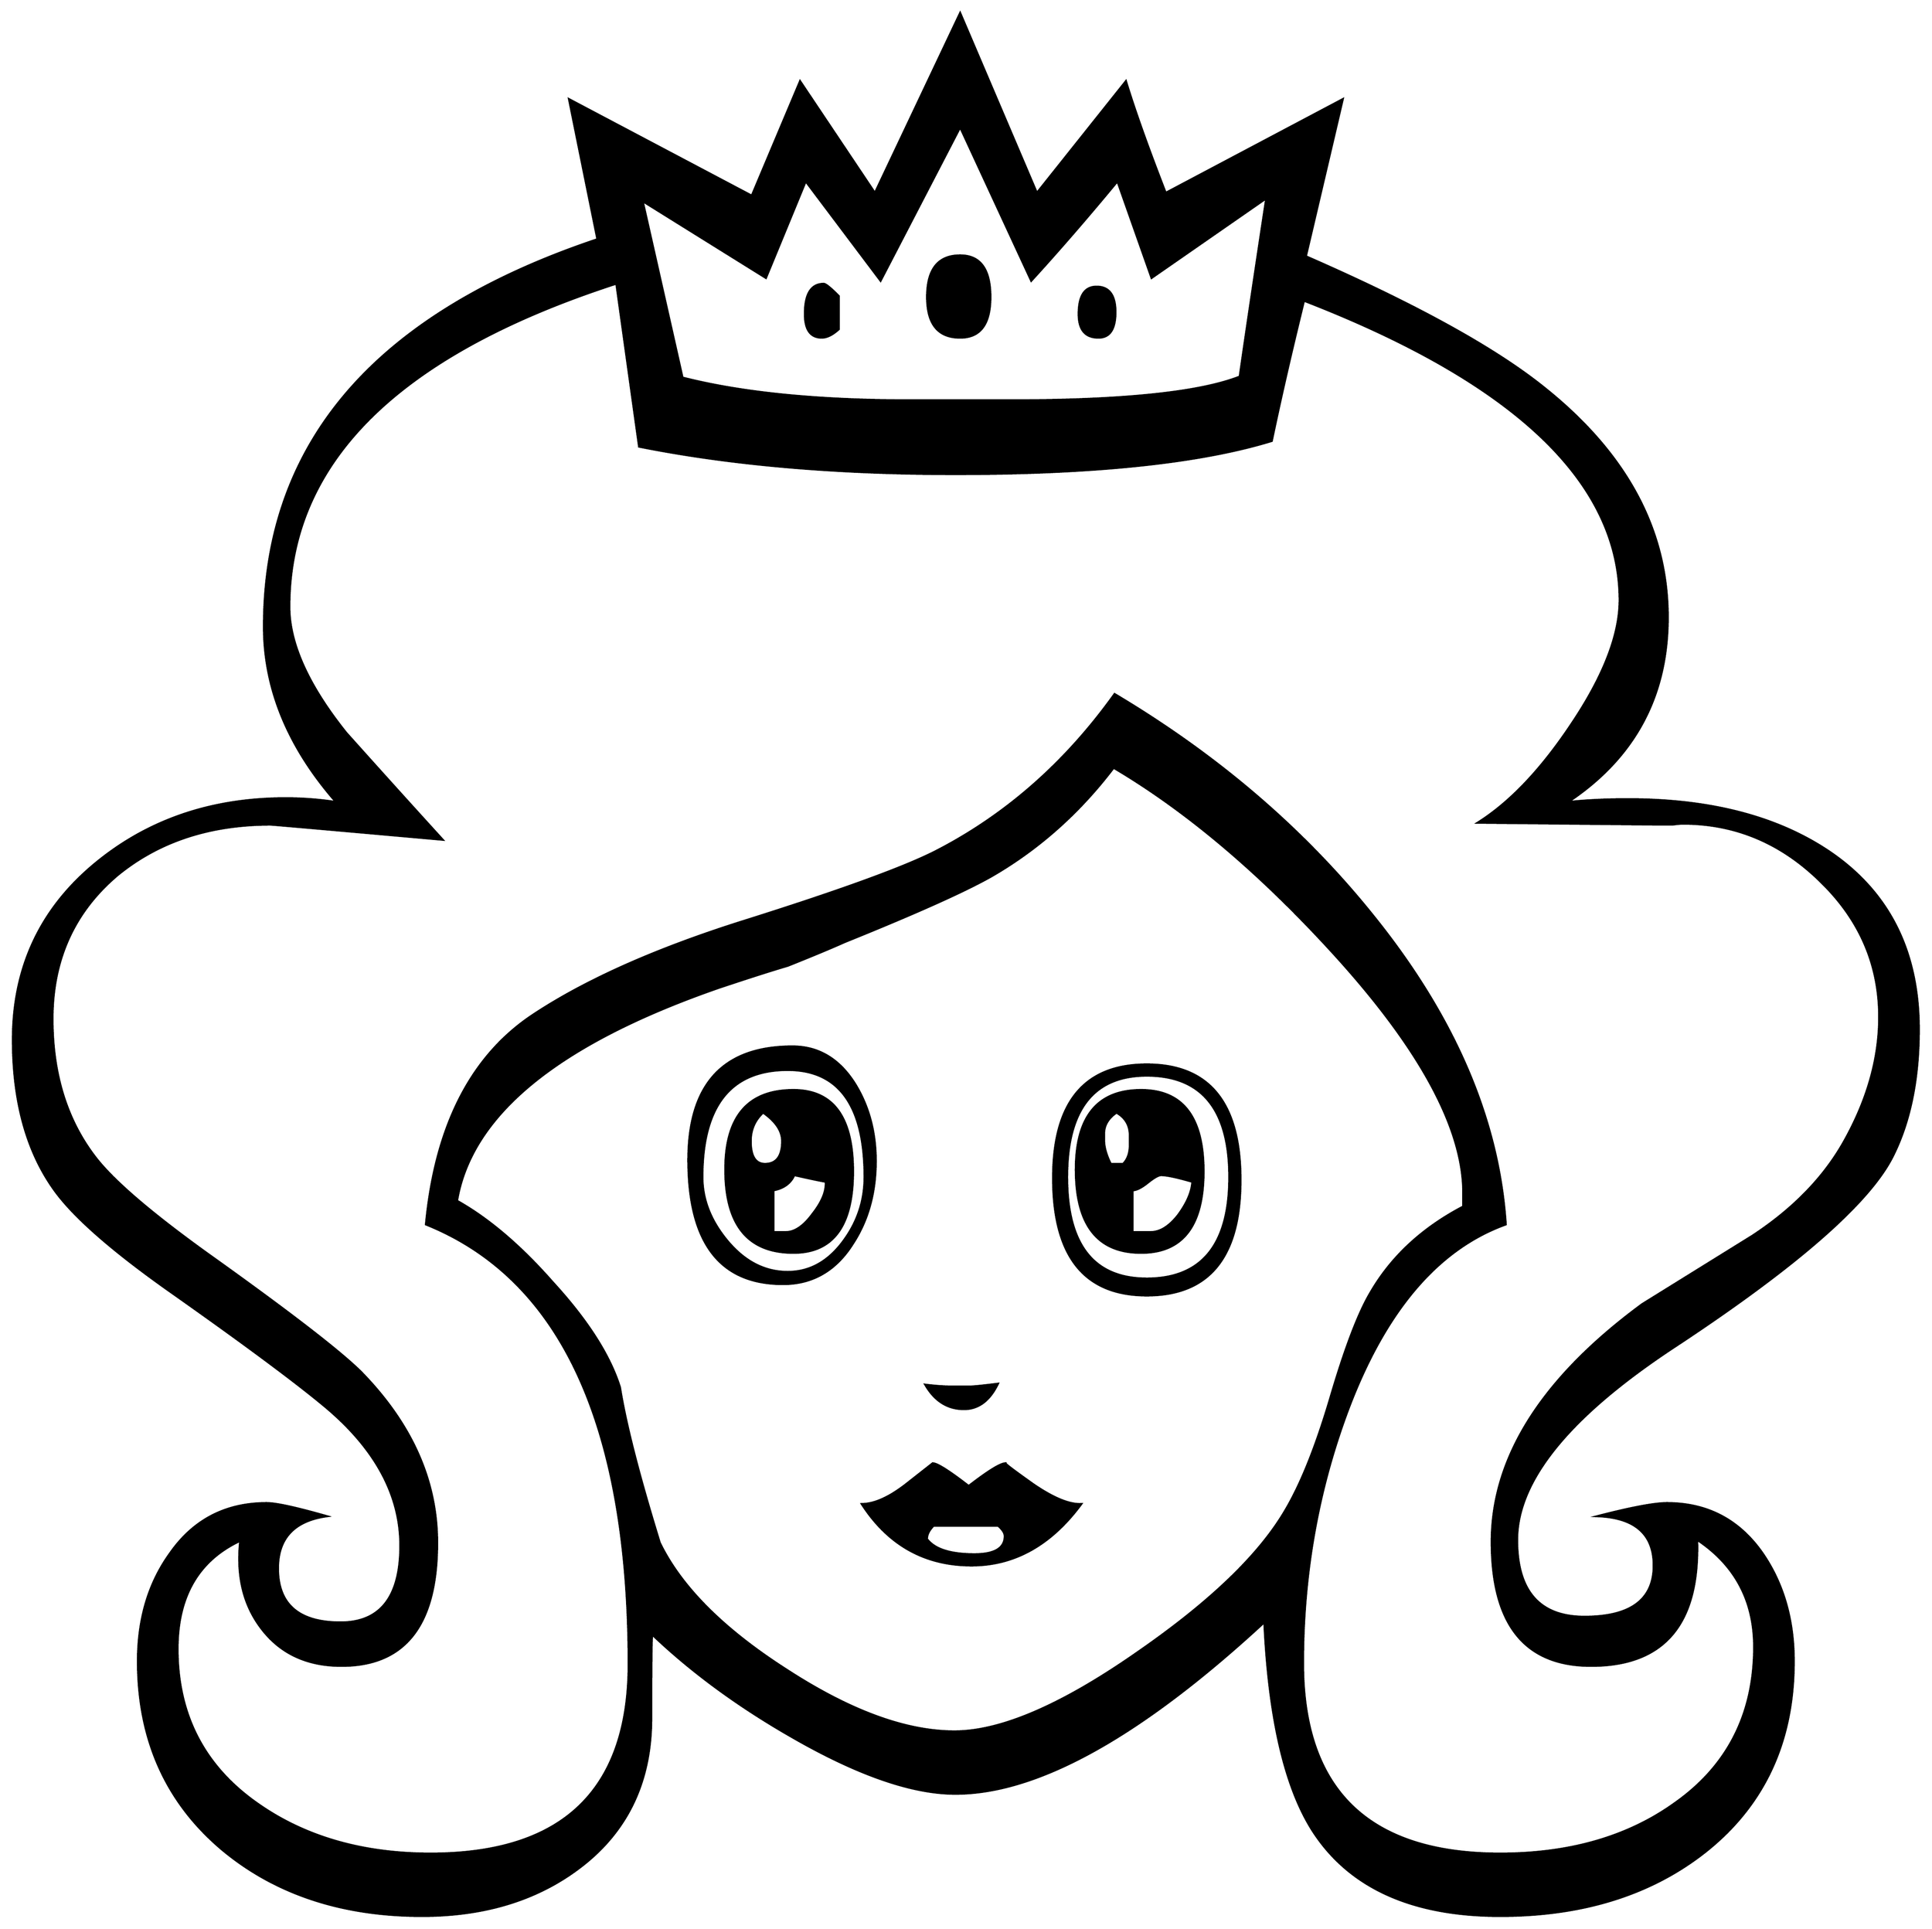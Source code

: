 


\begin{tikzpicture}[y=0.80pt, x=0.80pt, yscale=-1.0, xscale=1.0, inner sep=0pt, outer sep=0pt]
\begin{scope}[shift={(100.0,1708.0)},nonzero rule]
  \path[draw=.,fill=.,line width=1.600pt] (2030.0,-516.0) ..
    controls (2030.0,-462.667) and (2020.667,-417.667) ..
    (2002.0,-381.0) .. controls (1976.667,-331.667) and
    (1899.667,-264.667) .. (1771.0,-180.0) .. controls
    (1661.0,-107.333) and (1606.0,-39.667) .. (1606.0,23.0) ..
    controls (1606.0,77.0) and (1629.667,104.0) .. (1677.0,104.0)
    .. controls (1725.667,104.0) and (1750.0,86.0) ..
    (1750.0,50.0) .. controls (1750.0,16.667) and (1730.0,-0.667) ..
    (1690.0,-2.0) .. controls (1726.0,-11.333) and (1750.667,-16.0)
    .. (1764.0,-16.0) .. controls (1806.667,-16.0) and
    (1840.333,1.667) .. (1865.0,37.0) .. controls (1887.0,69.0) and
    (1898.0,107.0) .. (1898.0,151.0) .. controls (1898.0,235.667)
    and (1867.0,302.667) .. (1805.0,352.0) .. controls
    (1747.667,397.333) and (1675.333,420.0) .. (1588.0,420.0) ..
    controls (1494.667,420.0) and (1428.667,390.0) .. (1390.0,330.0)
    .. controls (1360.667,284.0) and (1343.667,210.667) ..
    (1339.0,110.0) .. controls (1208.333,230.667) and (1099.667,291.0)
    .. (1013.0,291.0) .. controls (967.667,291.0) and
    (910.667,271.333) .. (842.0,232.0) .. controls (784.667,199.333) and
    (735.0,163.0) .. (693.0,123.0) .. controls (692.333,125.0) and
    (692.0,154.333) .. (692.0,211.0) .. controls (692.0,277.0) and
    (667.667,329.0) .. (619.0,367.0) .. controls (573.667,402.333) and
    (517.333,420.0) .. (450.0,420.0) .. controls (365.333,420.0) and
    (295.0,396.667) .. (239.0,350.0) .. controls (179.667,300.0) and
    (150.0,233.667) .. (150.0,151.0) .. controls (150.0,106.333) and
    (161.333,68.333) .. (184.0,37.0) .. controls (208.667,1.667) and
    (242.667,-16.0) .. (286.0,-16.0) .. controls (296.0,-16.0) and
    (317.333,-11.333) .. (350.0,-2.0) .. controls (315.333,2.667) and
    (298.0,21.0) .. (298.0,53.0) .. controls (298.0,91.0) and
    (320.0,110.0) .. (364.0,110.0) .. controls (406.0,110.0) and
    (427.0,83.0) .. (427.0,29.0) .. controls (427.0,-25.0) and
    (400.0,-74.333) .. (346.0,-119.0) .. controls (314.667,-145.0)
    and (261.667,-184.333) .. (187.0,-237.0) .. controls
    (124.333,-281.0) and (82.667,-317.333) .. (62.0,-346.0) ..
    controls (32.667,-386.667) and (18.0,-439.667) .. (18.0,-505.0) ..
    controls (18.0,-581.667) and (47.333,-644.0) .. (106.0,-692.0)
    .. controls (161.333,-737.333) and (228.0,-760.0) ..
    (306.0,-760.0) .. controls (324.0,-760.0) and (341.667,-758.667)
    .. (359.0,-756.0) .. controls (308.333,-814.0) and
    (283.0,-875.667) .. (283.0,-941.0) .. controls (283.0,-1135.0)
    and (400.333,-1271.333) .. (635.0,-1350.0) -- (605.0,-1498.0) --
    (798.0,-1396.0) -- (849.0,-1517.0) -- (928.0,-1399.0) --
    (1018.0,-1589.0) -- (1099.0,-1399.0) -- (1193.0,-1517.0) ..
    controls (1202.333,-1486.333) and (1216.333,-1447.0) ..
    (1235.0,-1399.0) -- (1422.0,-1498.0) -- (1383.0,-1332.0) ..
    controls (1499.0,-1281.333) and (1583.0,-1235.0) ..
    (1635.0,-1193.0) .. controls (1721.667,-1123.667) and
    (1765.0,-1043.0) .. (1765.0,-951.0) .. controls
    (1765.0,-867.667) and (1730.0,-802.667) .. (1660.0,-756.0) ..
    controls (1678.667,-758.0) and (1699.667,-759.0) ..
    (1723.0,-759.0) .. controls (1809.667,-759.0) and
    (1880.333,-740.667) .. (1935.0,-704.0) .. controls
    (1998.333,-661.333) and (2030.0,-598.667) .. (2030.0,-516.0) --
    cycle(1341.0,-1393.0) -- (1220.0,-1309.0) .. controls
    (1212.0,-1331.667) and (1200.0,-1365.667) .. (1184.0,-1411.0) ..
    controls (1152.0,-1372.333) and (1121.667,-1337.333) ..
    (1093.0,-1306.0) -- (1018.0,-1468.0) -- (934.0,-1306.0) --
    (855.0,-1411.0) -- (813.0,-1309.0) -- (683.0,-1390.0) --
    (725.0,-1204.0) .. controls (787.667,-1188.0) and
    (868.0,-1180.0) .. (966.0,-1180.0) -- (1071.0,-1180.0) ..
    controls (1189.667,-1180.0) and (1270.333,-1188.333) ..
    (1313.0,-1205.0) .. controls (1319.0,-1247.0) and
    (1328.333,-1309.667) .. (1341.0,-1393.0) -- cycle(1988.0,-529.0)
    .. controls (1988.0,-584.333) and (1967.333,-632.0) ..
    (1926.0,-672.0) .. controls (1884.667,-712.667) and
    (1836.333,-733.0) .. (1781.0,-733.0) .. controls
    (1778.333,-733.0) and (1774.667,-732.667) .. (1770.0,-732.0) ..
    controls (1764.667,-732.0) and (1760.667,-732.0) ..
    (1758.0,-732.0) -- (1564.0,-734.0) .. controls
    (1598.0,-755.333) and (1631.0,-790.0) .. (1663.0,-838.0) ..
    controls (1697.0,-888.667) and (1714.0,-932.333) ..
    (1714.0,-969.0) .. controls (1714.0,-1093.667) and
    (1603.0,-1199.0) .. (1381.0,-1285.0) .. controls
    (1367.667,-1231.0) and (1356.333,-1181.667) .. (1347.0,-1137.0) ..
    controls (1271.0,-1113.667) and (1159.667,-1102.0) ..
    (1013.0,-1102.0) .. controls (887.0,-1102.0) and
    (775.667,-1111.667) .. (679.0,-1131.0) -- (655.0,-1303.0) ..
    controls (425.0,-1228.333) and (310.0,-1114.667) ..
    (310.0,-962.0) .. controls (310.0,-923.333) and (330.0,-879.0)
    .. (370.0,-829.0) .. controls (404.0,-791.0) and
    (438.0,-753.333) .. (472.0,-716.0) .. controls (352.667,-726.667)
    and (292.0,-732.0) .. (290.0,-732.0) .. controls
    (226.0,-732.0) and (172.333,-714.333) .. (129.0,-679.0) ..
    controls (83.0,-640.333) and (60.0,-589.667) .. (60.0,-527.0) ..
    controls (60.0,-468.333) and (75.333,-419.333) .. (106.0,-380.0)
    .. controls (125.333,-355.333) and (164.667,-321.667) ..
    (224.0,-279.0) .. controls (310.0,-217.667) and (364.0,-176.0)
    .. (386.0,-154.0) .. controls (439.333,-99.333) and
    (466.0,-39.333) .. (466.0,26.0) .. controls (466.0,112.667) and
    (432.333,156.0) .. (365.0,156.0) .. controls (328.333,156.0) and
    (300.0,142.667) .. (280.0,116.0) .. controls (261.333,91.333) and
    (254.0,60.667) .. (258.0,24.0) .. controls (214.0,44.667) and
    (192.0,82.667) .. (192.0,138.0) .. controls (192.0,207.333) and
    (220.0,261.667) .. (276.0,301.0) .. controls (326.0,336.333) and
    (387.0,354.0) .. (459.0,354.0) .. controls (598.333,354.0) and
    (668.0,287.333) .. (668.0,154.0) .. controls (668.0,-98.0) and
    (596.667,-252.667) .. (454.0,-310.0) .. controls (464.0,-414.667)
    and (502.0,-488.667) .. (568.0,-532.0) .. controls
    (622.667,-568.0) and (695.0,-600.333) .. (785.0,-629.0) ..
    controls (889.0,-661.667) and (958.0,-686.667) .. (992.0,-704.0)
    .. controls (1066.0,-742.0) and (1129.0,-797.333) ..
    (1181.0,-870.0) .. controls (1289.667,-805.333) and
    (1380.667,-727.333) .. (1454.0,-636.0) .. controls
    (1540.0,-529.333) and (1586.667,-420.667) .. (1594.0,-310.0) ..
    controls (1522.0,-284.0) and (1466.333,-218.333) ..
    (1427.0,-113.0) .. controls (1395.667,-29.0) and (1380.0,59.667)
    .. (1380.0,153.0) .. controls (1380.0,287.0) and
    (1449.333,354.0) .. (1588.0,354.0) .. controls (1661.333,354.0)
    and (1722.667,336.333) .. (1772.0,301.0) .. controls
    (1828.0,261.667) and (1856.0,206.667) .. (1856.0,136.0) ..
    controls (1856.0,87.333) and (1836.0,49.667) .. (1796.0,23.0) ..
    controls (1798.667,111.667) and (1761.333,156.0) .. (1684.0,156.0)
    .. controls (1614.0,156.0) and (1579.0,112.333) ..
    (1579.0,25.0) .. controls (1579.0,-64.333) and (1632.0,-148.0)
    .. (1738.0,-226.0) .. controls (1776.667,-250.0) and
    (1815.333,-274.0) .. (1854.0,-298.0) .. controls
    (1896.667,-326.0) and (1928.667,-358.667) .. (1950.0,-396.0) ..
    controls (1975.333,-440.667) and (1988.0,-485.0) ..
    (1988.0,-529.0) -- cycle(1549.0,-329.0) -- (1549.0,-343.0)
    .. controls (1549.0,-411.667) and (1503.0,-496.333) ..
    (1411.0,-597.0) .. controls (1333.667,-681.667) and
    (1256.667,-746.667) .. (1180.0,-792.0) .. controls
    (1144.0,-744.667) and (1101.333,-706.667) .. (1052.0,-678.0) ..
    controls (1024.0,-662.0) and (972.0,-638.667) ..
    (896.0,-608.0) .. controls (882.667,-602.0) and (862.667,-593.667)
    .. (836.0,-583.0) .. controls (820.0,-578.333) and
    (796.0,-570.667) .. (764.0,-560.0) .. controls (594.667,-501.333)
    and (502.333,-426.333) .. (487.0,-335.0) .. controls
    (520.333,-316.333) and (554.0,-287.667) .. (588.0,-249.0) ..
    controls (624.667,-209.0) and (648.333,-172.0) .. (659.0,-138.0)
    .. controls (665.0,-100.0) and (679.0,-45.333) .. (701.0,26.0)
    .. controls (723.667,72.667) and (768.333,117.333) .. (835.0,160.0)
    .. controls (901.667,203.333) and (960.667,225.0) ..
    (1012.0,225.0) .. controls (1061.333,225.0) and (1126.0,197.0)
    .. (1206.0,141.0) .. controls (1282.0,88.333) and
    (1333.667,38.667) .. (1361.0,-8.0) .. controls (1377.667,-36.0)
    and (1393.667,-76.0) .. (1409.0,-128.0) .. controls
    (1424.333,-180.0) and (1438.333,-216.667) .. (1451.0,-238.0) ..
    controls (1473.0,-276.0) and (1505.667,-306.333) ..
    (1549.0,-329.0) -- cycle(1182.0,-1273.0) .. controls
    (1182.0,-1255.0) and (1176.0,-1246.0) .. (1164.0,-1246.0) ..
    controls (1150.0,-1246.0) and (1143.0,-1254.333) ..
    (1143.0,-1271.0) .. controls (1143.0,-1290.333) and
    (1149.333,-1300.0) .. (1162.0,-1300.0) .. controls
    (1175.333,-1300.0) and (1182.0,-1291.0) .. (1182.0,-1273.0) --
    cycle(1050.0,-1289.0) .. controls (1050.0,-1260.333) and
    (1039.333,-1246.0) .. (1018.0,-1246.0) .. controls
    (994.667,-1246.0) and (983.0,-1260.333) .. (983.0,-1289.0) ..
    controls (983.0,-1318.333) and (994.667,-1333.0) ..
    (1018.0,-1333.0) .. controls (1039.333,-1333.0) and
    (1050.0,-1318.333) .. (1050.0,-1289.0) -- cycle(890.0,-1255.0)
    .. controls (883.333,-1249.0) and (877.333,-1246.0) ..
    (872.0,-1246.0) .. controls (860.0,-1246.0) and
    (854.0,-1254.333) .. (854.0,-1271.0) .. controls
    (854.0,-1292.333) and (860.667,-1303.0) .. (874.0,-1303.0) ..
    controls (876.0,-1303.0) and (881.333,-1298.667) ..
    (890.0,-1290.0) -- (890.0,-1255.0) -- cycle(1314.0,-357.0)
    .. controls (1314.0,-275.667) and (1281.0,-235.0) ..
    (1215.0,-235.0) .. controls (1149.0,-235.0) and
    (1116.0,-276.333) .. (1116.0,-359.0) .. controls
    (1116.0,-439.0) and (1149.0,-479.0) .. (1215.0,-479.0) ..
    controls (1281.0,-479.0) and (1314.0,-438.333) ..
    (1314.0,-357.0) -- cycle(929.0,-377.0) .. controls
    (929.0,-343.667) and (921.0,-314.667) .. (905.0,-290.0) ..
    controls (887.0,-261.333) and (862.333,-247.0) .. (831.0,-247.0)
    .. controls (764.333,-247.0) and (731.0,-290.667) ..
    (731.0,-378.0) .. controls (731.0,-458.0) and (767.667,-498.0)
    .. (841.0,-498.0) .. controls (869.0,-498.0) and
    (891.333,-484.333) .. (908.0,-457.0) .. controls (922.0,-433.667)
    and (929.0,-407.0) .. (929.0,-377.0) -- cycle(1058.0,-142.0)
    .. controls (1049.333,-124.0) and (1037.333,-115.0) ..
    (1022.0,-115.0) .. controls (1004.667,-115.0) and
    (991.0,-123.667) .. (981.0,-141.0) .. controls (991.667,-139.667)
    and (1001.333,-139.0) .. (1010.0,-139.0) -- (1028.0,-139.0) ..
    controls (1032.0,-139.0) and (1042.0,-140.0) ..
    (1058.0,-142.0) -- cycle(1146.0,-15.0) .. controls
    (1114.0,28.333) and (1075.333,50.0) .. (1030.0,50.0) .. controls
    (980.667,50.0) and (942.0,28.333) .. (914.0,-15.0) .. controls
    (927.333,-15.0) and (943.0,-22.0) .. (961.0,-36.0) .. controls
    (979.667,-50.667) and (989.0,-58.0) .. (989.0,-58.0) .. controls
    (993.667,-58.0) and (1006.333,-50.0) .. (1027.0,-34.0) ..
    controls (1047.667,-50.0) and (1060.667,-58.0) .. (1066.0,-58.0)
    .. controls (1064.667,-58.0) and (1074.333,-50.667) ..
    (1095.0,-36.0) .. controls (1116.333,-21.333) and (1133.333,-14.333)
    .. (1146.0,-15.0) -- cycle(1302.0,-360.0) .. controls
    (1302.0,-431.333) and (1273.0,-467.0) .. (1215.0,-467.0) ..
    controls (1159.0,-467.0) and (1131.0,-431.333) ..
    (1131.0,-360.0) .. controls (1131.0,-288.667) and
    (1159.0,-253.0) .. (1215.0,-253.0) .. controls
    (1273.0,-253.0) and (1302.0,-288.667) .. (1302.0,-360.0) --
    cycle(917.0,-360.0) .. controls (917.0,-435.333) and
    (890.0,-473.0) .. (836.0,-473.0) .. controls (776.0,-473.0)
    and (746.0,-435.333) .. (746.0,-360.0) .. controls
    (746.0,-336.0) and (755.0,-313.333) .. (773.0,-292.0) ..
    controls (791.0,-270.667) and (812.0,-260.0) .. (836.0,-260.0)
    .. controls (859.333,-260.0) and (879.0,-271.0) ..
    (895.0,-293.0) .. controls (909.667,-313.0) and (917.0,-335.333)
    .. (917.0,-360.0) -- cycle(1065.0,19.0) .. controls
    (1065.0,15.667) and (1062.667,12.0) .. (1058.0,8.0) --
    (990.0,8.0) .. controls (985.333,12.667) and (983.0,17.333) ..
    (983.0,22.0) .. controls (991.0,32.667) and (1007.667,38.0) ..
    (1033.0,38.0) .. controls (1054.333,38.0) and (1065.0,31.667) ..
    (1065.0,19.0) -- cycle(1275.0,-366.0) .. controls
    (1275.0,-308.667) and (1253.0,-280.0) .. (1209.0,-280.0) ..
    controls (1163.0,-280.0) and (1140.0,-309.333) ..
    (1140.0,-368.0) .. controls (1140.0,-424.0) and
    (1163.0,-452.0) .. (1209.0,-452.0) .. controls
    (1253.0,-452.0) and (1275.0,-423.333) .. (1275.0,-366.0) --
    cycle(905.0,-366.0) .. controls (905.0,-308.667) and
    (884.0,-280.0) .. (842.0,-280.0) .. controls (794.0,-280.0)
    and (770.0,-309.333) .. (770.0,-368.0) .. controls
    (770.0,-424.0) and (794.0,-452.0) .. (842.0,-452.0) ..
    controls (884.0,-452.0) and (905.0,-423.333) .. (905.0,-366.0)
    -- cycle(1197.0,-394.0) -- (1197.0,-404.0) .. controls
    (1197.0,-414.667) and (1192.333,-422.667) .. (1183.0,-428.0) ..
    controls (1174.333,-422.0) and (1170.0,-414.667) ..
    (1170.0,-406.0) -- (1170.0,-399.0) .. controls
    (1170.0,-391.667) and (1172.333,-383.333) .. (1177.0,-374.0) --
    (1190.0,-374.0) .. controls (1194.667,-378.667) and
    (1197.0,-385.333) .. (1197.0,-394.0) -- cycle(1263.0,-355.0)
    .. controls (1247.0,-359.667) and (1236.0,-362.0) ..
    (1230.0,-362.0) .. controls (1227.333,-362.0) and
    (1222.667,-359.333) .. (1216.0,-354.0) .. controls
    (1209.333,-348.667) and (1204.0,-346.0) .. (1200.0,-346.0) --
    (1200.0,-302.0) -- (1219.0,-302.0) .. controls
    (1229.0,-302.0) and (1238.667,-308.0) .. (1248.0,-320.0) ..
    controls (1257.333,-332.667) and (1262.333,-344.333) ..
    (1263.0,-355.0) -- cycle(830.0,-398.0) .. controls
    (830.0,-408.667) and (823.333,-418.667) .. (810.0,-428.0) ..
    controls (801.333,-420.0) and (797.0,-410.0) .. (797.0,-398.0)
    .. controls (797.0,-382.0) and (802.0,-374.0) ..
    (812.0,-374.0) .. controls (824.0,-374.0) and (830.0,-382.0)
    .. (830.0,-398.0) -- cycle(876.0,-355.0) .. controls
    (868.667,-356.333) and (857.667,-358.667) .. (843.0,-362.0) ..
    controls (839.0,-353.333) and (831.667,-348.0) .. (821.0,-346.0)
    -- (821.0,-302.0) -- (834.0,-302.0) .. controls
    (843.333,-302.0) and (852.667,-308.333) .. (862.0,-321.0) ..
    controls (872.0,-333.667) and (876.667,-345.0) .. (876.0,-355.0)
    -- cycle;
\end{scope}

\end{tikzpicture}

